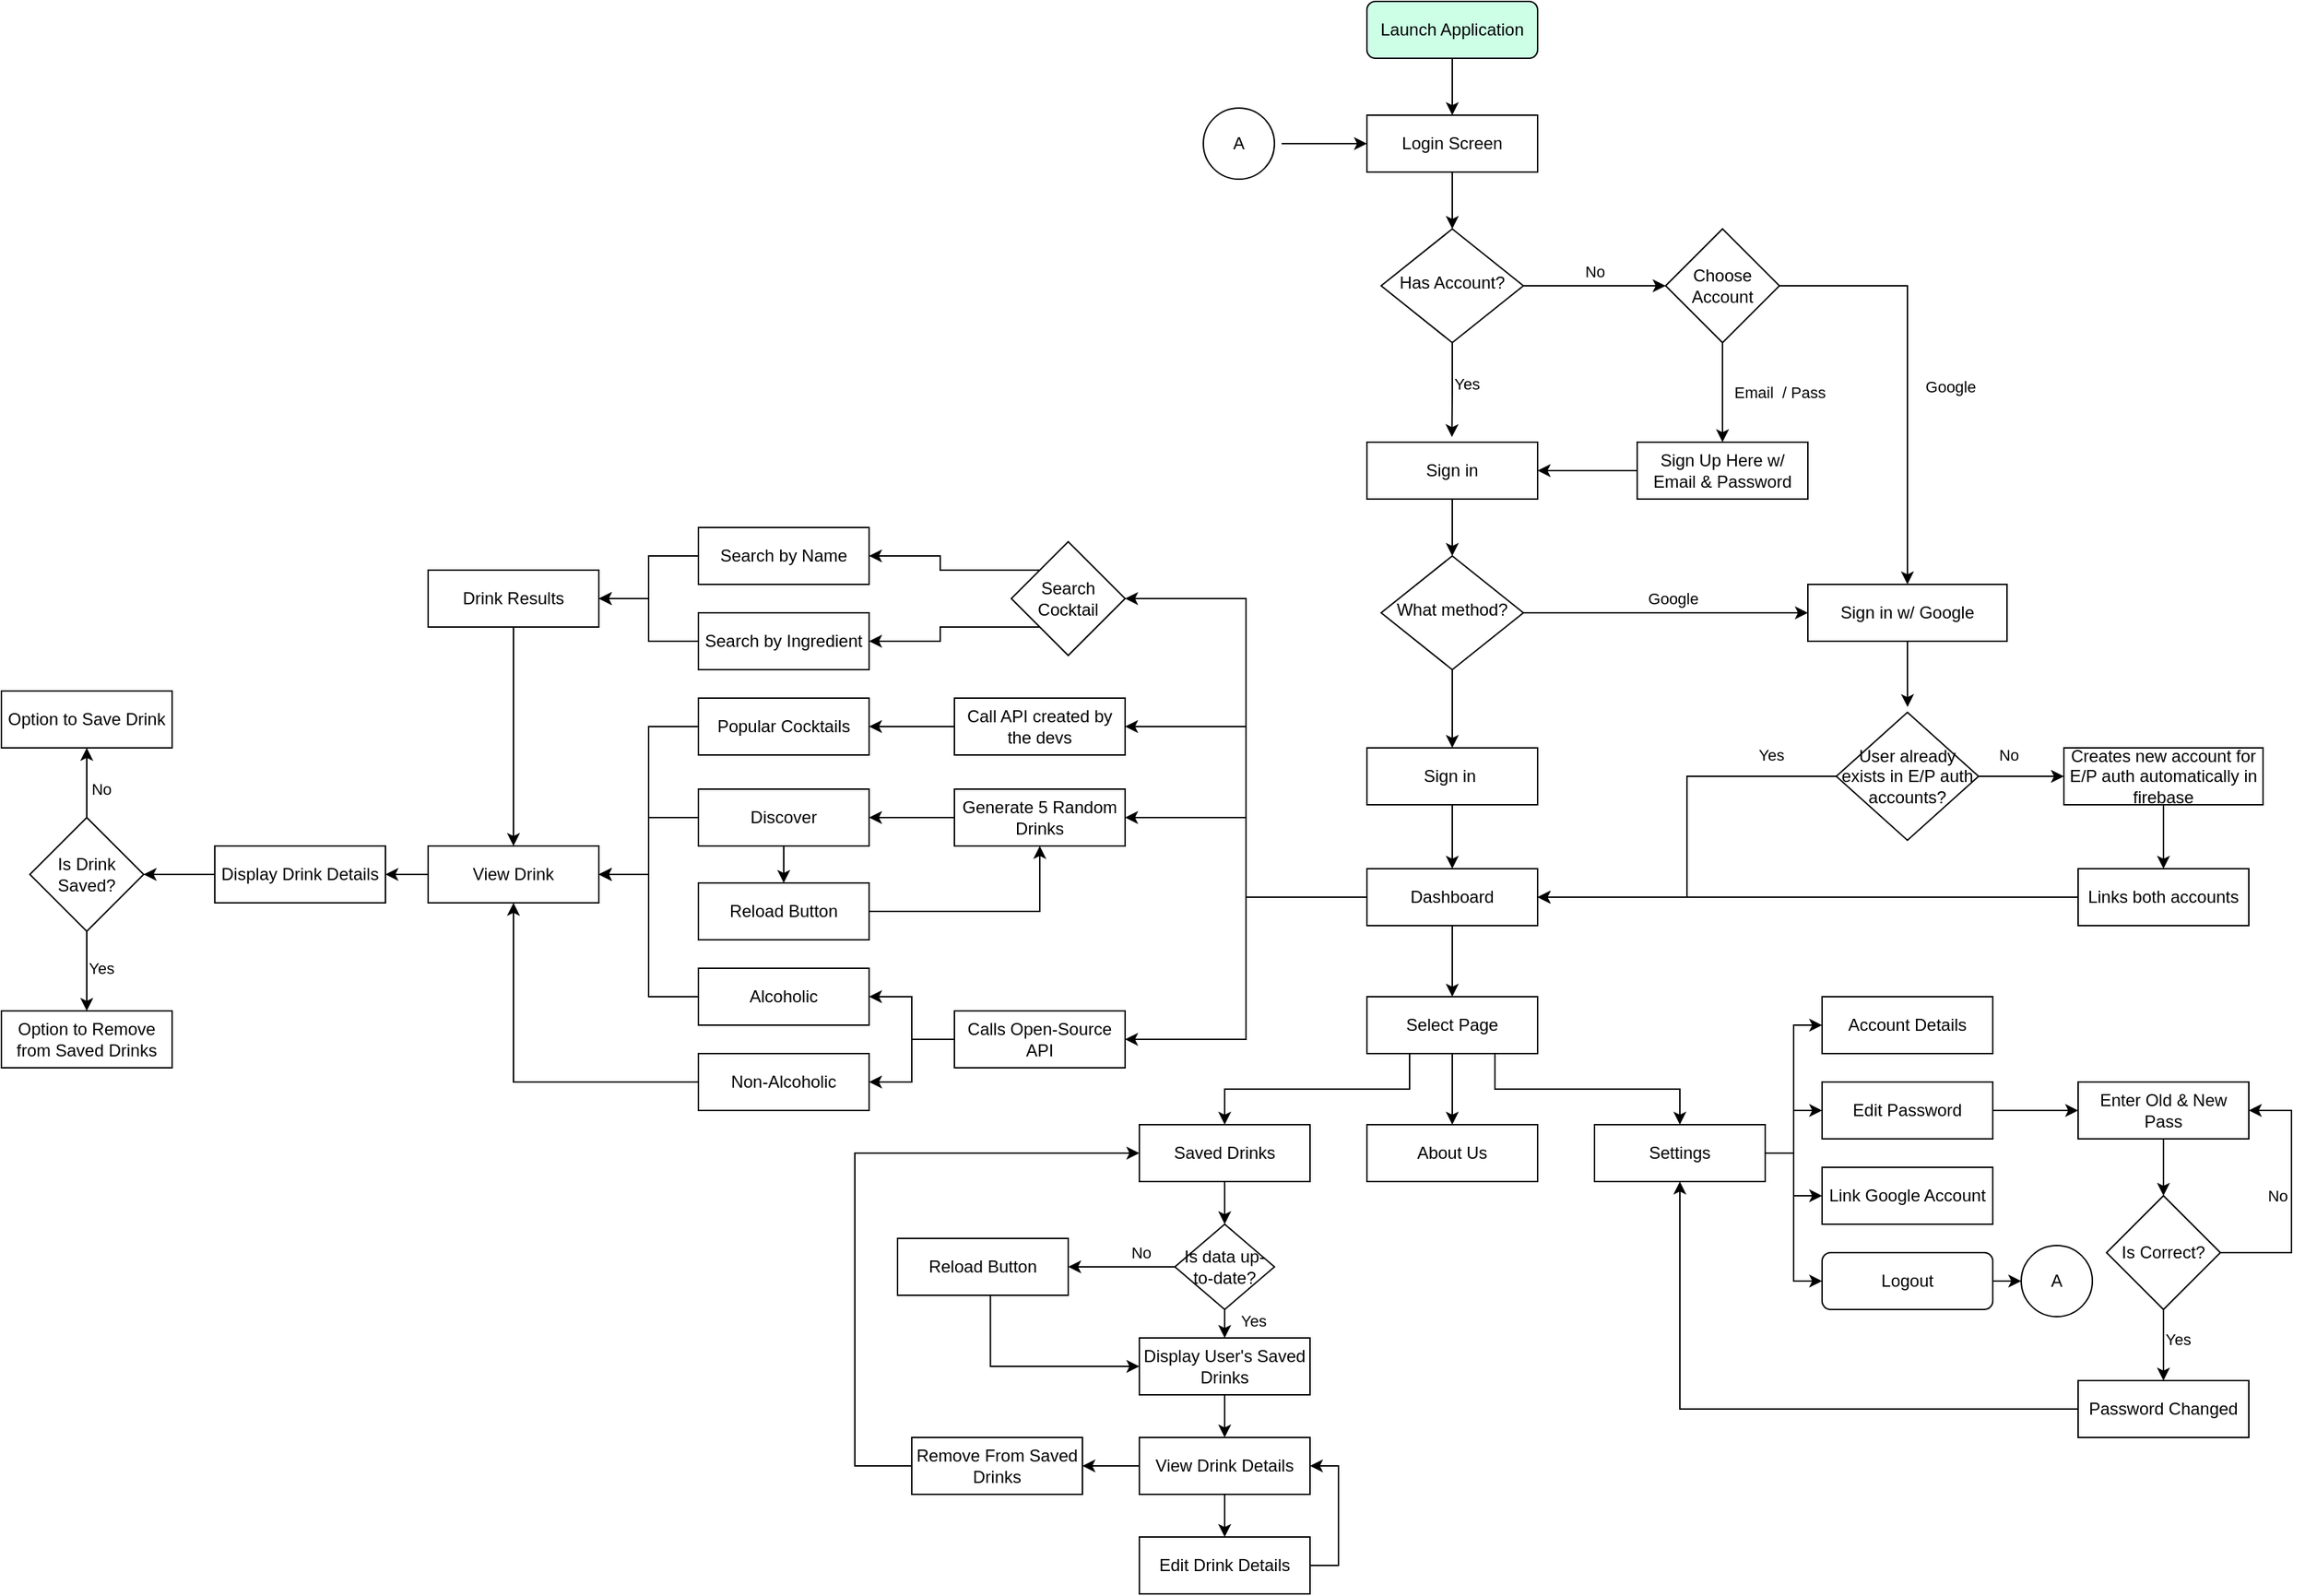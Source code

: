 <mxfile version="22.1.18" type="github">
  <diagram id="C5RBs43oDa-KdzZeNtuy" name="Page-1">
    <mxGraphModel dx="2927" dy="1082" grid="1" gridSize="10" guides="1" tooltips="1" connect="1" arrows="1" fold="1" page="1" pageScale="1" pageWidth="827" pageHeight="1169" math="0" shadow="0">
      <root>
        <mxCell id="WIyWlLk6GJQsqaUBKTNV-0" />
        <mxCell id="WIyWlLk6GJQsqaUBKTNV-1" parent="WIyWlLk6GJQsqaUBKTNV-0" />
        <mxCell id="TQhRW5g1vFuZufK2VAa3-180" style="edgeStyle=orthogonalEdgeStyle;rounded=0;orthogonalLoop=1;jettySize=auto;html=1;entryX=0.5;entryY=0;entryDx=0;entryDy=0;" parent="WIyWlLk6GJQsqaUBKTNV-1" source="WIyWlLk6GJQsqaUBKTNV-3" target="TQhRW5g1vFuZufK2VAa3-169" edge="1">
          <mxGeometry relative="1" as="geometry" />
        </mxCell>
        <mxCell id="WIyWlLk6GJQsqaUBKTNV-3" value="Launch Application" style="rounded=1;whiteSpace=wrap;html=1;fontSize=12;glass=0;strokeWidth=1;shadow=0;fillColor=#CCFFE6;" parent="WIyWlLk6GJQsqaUBKTNV-1" vertex="1">
          <mxGeometry x="160" y="10" width="120" height="40" as="geometry" />
        </mxCell>
        <mxCell id="TQhRW5g1vFuZufK2VAa3-177" style="edgeStyle=orthogonalEdgeStyle;rounded=0;orthogonalLoop=1;jettySize=auto;html=1;entryX=0;entryY=0.5;entryDx=0;entryDy=0;" parent="WIyWlLk6GJQsqaUBKTNV-1" source="WIyWlLk6GJQsqaUBKTNV-6" target="TQhRW5g1vFuZufK2VAa3-5" edge="1">
          <mxGeometry relative="1" as="geometry" />
        </mxCell>
        <mxCell id="TQhRW5g1vFuZufK2VAa3-179" value="No" style="edgeLabel;html=1;align=center;verticalAlign=middle;resizable=0;points=[];" parent="TQhRW5g1vFuZufK2VAa3-177" vertex="1" connectable="0">
          <mxGeometry x="0.003" relative="1" as="geometry">
            <mxPoint y="-10" as="offset" />
          </mxGeometry>
        </mxCell>
        <mxCell id="WIyWlLk6GJQsqaUBKTNV-6" value="Has Account?" style="rhombus;whiteSpace=wrap;html=1;shadow=0;fontFamily=Helvetica;fontSize=12;align=center;strokeWidth=1;spacing=6;spacingTop=-4;" parent="WIyWlLk6GJQsqaUBKTNV-1" vertex="1">
          <mxGeometry x="170" y="170" width="100" height="80" as="geometry" />
        </mxCell>
        <mxCell id="TQhRW5g1vFuZufK2VAa3-15" style="edgeStyle=orthogonalEdgeStyle;rounded=0;orthogonalLoop=1;jettySize=auto;html=1;exitX=0.5;exitY=1;exitDx=0;exitDy=0;entryX=0.5;entryY=0;entryDx=0;entryDy=0;" parent="WIyWlLk6GJQsqaUBKTNV-1" source="TQhRW5g1vFuZufK2VAa3-40" target="TQhRW5g1vFuZufK2VAa3-41" edge="1">
          <mxGeometry relative="1" as="geometry" />
        </mxCell>
        <mxCell id="TQhRW5g1vFuZufK2VAa3-3" style="edgeStyle=orthogonalEdgeStyle;rounded=0;orthogonalLoop=1;jettySize=auto;html=1;entryX=0;entryY=0.5;entryDx=0;entryDy=0;" parent="WIyWlLk6GJQsqaUBKTNV-1" source="TQhRW5g1vFuZufK2VAa3-1" target="TQhRW5g1vFuZufK2VAa3-33" edge="1">
          <mxGeometry relative="1" as="geometry">
            <mxPoint x="480" y="440" as="targetPoint" />
          </mxGeometry>
        </mxCell>
        <mxCell id="TQhRW5g1vFuZufK2VAa3-4" value="Google" style="edgeLabel;html=1;align=center;verticalAlign=middle;resizable=0;points=[];" parent="TQhRW5g1vFuZufK2VAa3-3" vertex="1" connectable="0">
          <mxGeometry x="0.215" relative="1" as="geometry">
            <mxPoint x="-17" y="-10" as="offset" />
          </mxGeometry>
        </mxCell>
        <mxCell id="TQhRW5g1vFuZufK2VAa3-172" style="edgeStyle=orthogonalEdgeStyle;rounded=0;orthogonalLoop=1;jettySize=auto;html=1;entryX=0.5;entryY=0;entryDx=0;entryDy=0;" parent="WIyWlLk6GJQsqaUBKTNV-1" source="TQhRW5g1vFuZufK2VAa3-1" target="TQhRW5g1vFuZufK2VAa3-40" edge="1">
          <mxGeometry relative="1" as="geometry" />
        </mxCell>
        <mxCell id="TQhRW5g1vFuZufK2VAa3-1" value="What method?" style="rhombus;whiteSpace=wrap;html=1;shadow=0;fontFamily=Helvetica;fontSize=12;align=center;strokeWidth=1;spacing=6;spacingTop=-4;" parent="WIyWlLk6GJQsqaUBKTNV-1" vertex="1">
          <mxGeometry x="170" y="400" width="100" height="80" as="geometry" />
        </mxCell>
        <mxCell id="TQhRW5g1vFuZufK2VAa3-6" style="edgeStyle=orthogonalEdgeStyle;rounded=0;orthogonalLoop=1;jettySize=auto;html=1;exitX=1;exitY=0.5;exitDx=0;exitDy=0;entryX=0.5;entryY=0;entryDx=0;entryDy=0;" parent="WIyWlLk6GJQsqaUBKTNV-1" source="TQhRW5g1vFuZufK2VAa3-5" target="TQhRW5g1vFuZufK2VAa3-33" edge="1">
          <mxGeometry relative="1" as="geometry">
            <mxPoint x="540" y="420" as="targetPoint" />
          </mxGeometry>
        </mxCell>
        <mxCell id="TQhRW5g1vFuZufK2VAa3-7" value="Google" style="edgeLabel;html=1;align=center;verticalAlign=middle;resizable=0;points=[];" parent="TQhRW5g1vFuZufK2VAa3-6" vertex="1" connectable="0">
          <mxGeometry x="0.01" y="1" relative="1" as="geometry">
            <mxPoint x="29" y="9" as="offset" />
          </mxGeometry>
        </mxCell>
        <mxCell id="TQhRW5g1vFuZufK2VAa3-10" style="edgeStyle=orthogonalEdgeStyle;rounded=0;orthogonalLoop=1;jettySize=auto;html=1;entryX=0.5;entryY=0;entryDx=0;entryDy=0;" parent="WIyWlLk6GJQsqaUBKTNV-1" source="TQhRW5g1vFuZufK2VAa3-5" target="TQhRW5g1vFuZufK2VAa3-38" edge="1">
          <mxGeometry relative="1" as="geometry" />
        </mxCell>
        <mxCell id="TQhRW5g1vFuZufK2VAa3-11" value="Email&amp;nbsp; / Pass" style="edgeLabel;html=1;align=center;verticalAlign=middle;resizable=0;points=[];" parent="TQhRW5g1vFuZufK2VAa3-10" vertex="1" connectable="0">
          <mxGeometry x="-0.014" y="-2" relative="1" as="geometry">
            <mxPoint x="42" as="offset" />
          </mxGeometry>
        </mxCell>
        <mxCell id="TQhRW5g1vFuZufK2VAa3-5" value="Choose Account" style="rhombus;whiteSpace=wrap;html=1;" parent="WIyWlLk6GJQsqaUBKTNV-1" vertex="1">
          <mxGeometry x="370" y="170" width="80" height="80" as="geometry" />
        </mxCell>
        <mxCell id="TQhRW5g1vFuZufK2VAa3-9" style="edgeStyle=orthogonalEdgeStyle;rounded=0;orthogonalLoop=1;jettySize=auto;html=1;entryX=1;entryY=0.5;entryDx=0;entryDy=0;exitX=0;exitY=0.5;exitDx=0;exitDy=0;" parent="WIyWlLk6GJQsqaUBKTNV-1" source="TQhRW5g1vFuZufK2VAa3-38" target="TQhRW5g1vFuZufK2VAa3-37" edge="1">
          <mxGeometry relative="1" as="geometry">
            <mxPoint x="280" y="340" as="targetPoint" />
          </mxGeometry>
        </mxCell>
        <mxCell id="TQhRW5g1vFuZufK2VAa3-16" style="edgeStyle=orthogonalEdgeStyle;rounded=0;orthogonalLoop=1;jettySize=auto;html=1;entryX=1;entryY=0.5;entryDx=0;entryDy=0;" parent="WIyWlLk6GJQsqaUBKTNV-1" source="TQhRW5g1vFuZufK2VAa3-12" target="TQhRW5g1vFuZufK2VAa3-41" edge="1">
          <mxGeometry relative="1" as="geometry" />
        </mxCell>
        <mxCell id="TQhRW5g1vFuZufK2VAa3-17" value="Yes" style="edgeLabel;html=1;align=center;verticalAlign=middle;resizable=0;points=[];" parent="TQhRW5g1vFuZufK2VAa3-16" vertex="1" connectable="0">
          <mxGeometry x="-0.687" y="-1" relative="1" as="geometry">
            <mxPoint y="-14" as="offset" />
          </mxGeometry>
        </mxCell>
        <mxCell id="TQhRW5g1vFuZufK2VAa3-19" style="edgeStyle=orthogonalEdgeStyle;rounded=0;orthogonalLoop=1;jettySize=auto;html=1;exitX=1;exitY=0.5;exitDx=0;exitDy=0;entryX=0;entryY=0.5;entryDx=0;entryDy=0;" parent="WIyWlLk6GJQsqaUBKTNV-1" source="TQhRW5g1vFuZufK2VAa3-12" target="TQhRW5g1vFuZufK2VAa3-30" edge="1">
          <mxGeometry relative="1" as="geometry" />
        </mxCell>
        <mxCell id="TQhRW5g1vFuZufK2VAa3-20" value="No" style="edgeLabel;html=1;align=center;verticalAlign=middle;resizable=0;points=[];" parent="TQhRW5g1vFuZufK2VAa3-19" vertex="1" connectable="0">
          <mxGeometry x="-0.411" y="1" relative="1" as="geometry">
            <mxPoint x="3" y="-14" as="offset" />
          </mxGeometry>
        </mxCell>
        <mxCell id="TQhRW5g1vFuZufK2VAa3-12" value="&lt;font style=&quot;font-size: 12px;&quot;&gt;User already exists in E/P auth accounts?&lt;/font&gt;" style="rhombus;whiteSpace=wrap;html=1;" parent="WIyWlLk6GJQsqaUBKTNV-1" vertex="1">
          <mxGeometry x="490" y="510" width="100" height="90" as="geometry" />
        </mxCell>
        <mxCell id="TQhRW5g1vFuZufK2VAa3-29" style="edgeStyle=orthogonalEdgeStyle;rounded=0;orthogonalLoop=1;jettySize=auto;html=1;entryX=1;entryY=0.5;entryDx=0;entryDy=0;" parent="WIyWlLk6GJQsqaUBKTNV-1" source="TQhRW5g1vFuZufK2VAa3-28" target="TQhRW5g1vFuZufK2VAa3-41" edge="1">
          <mxGeometry relative="1" as="geometry" />
        </mxCell>
        <mxCell id="TQhRW5g1vFuZufK2VAa3-28" value="Links both accounts" style="rounded=0;whiteSpace=wrap;html=1;" parent="WIyWlLk6GJQsqaUBKTNV-1" vertex="1">
          <mxGeometry x="660" y="620" width="120" height="40" as="geometry" />
        </mxCell>
        <mxCell id="TQhRW5g1vFuZufK2VAa3-32" style="edgeStyle=orthogonalEdgeStyle;rounded=0;orthogonalLoop=1;jettySize=auto;html=1;exitX=0.5;exitY=1;exitDx=0;exitDy=0;entryX=0.5;entryY=0;entryDx=0;entryDy=0;" parent="WIyWlLk6GJQsqaUBKTNV-1" source="TQhRW5g1vFuZufK2VAa3-30" target="TQhRW5g1vFuZufK2VAa3-28" edge="1">
          <mxGeometry relative="1" as="geometry" />
        </mxCell>
        <mxCell id="TQhRW5g1vFuZufK2VAa3-30" value="Creates new account for E/P auth automatically in firebase" style="rounded=0;whiteSpace=wrap;html=1;" parent="WIyWlLk6GJQsqaUBKTNV-1" vertex="1">
          <mxGeometry x="650" y="535" width="140" height="40" as="geometry" />
        </mxCell>
        <mxCell id="TQhRW5g1vFuZufK2VAa3-33" value="Sign in w/ Google" style="rounded=0;whiteSpace=wrap;html=1;" parent="WIyWlLk6GJQsqaUBKTNV-1" vertex="1">
          <mxGeometry x="470" y="420" width="140" height="40" as="geometry" />
        </mxCell>
        <mxCell id="TQhRW5g1vFuZufK2VAa3-34" style="edgeStyle=orthogonalEdgeStyle;rounded=0;orthogonalLoop=1;jettySize=auto;html=1;entryX=0.501;entryY=-0.041;entryDx=0;entryDy=0;entryPerimeter=0;" parent="WIyWlLk6GJQsqaUBKTNV-1" source="TQhRW5g1vFuZufK2VAa3-33" target="TQhRW5g1vFuZufK2VAa3-12" edge="1">
          <mxGeometry relative="1" as="geometry" />
        </mxCell>
        <mxCell id="TQhRW5g1vFuZufK2VAa3-174" style="edgeStyle=orthogonalEdgeStyle;rounded=0;orthogonalLoop=1;jettySize=auto;html=1;entryX=0.5;entryY=0;entryDx=0;entryDy=0;" parent="WIyWlLk6GJQsqaUBKTNV-1" source="TQhRW5g1vFuZufK2VAa3-37" target="TQhRW5g1vFuZufK2VAa3-1" edge="1">
          <mxGeometry relative="1" as="geometry" />
        </mxCell>
        <mxCell id="TQhRW5g1vFuZufK2VAa3-37" value="Sign in" style="rounded=0;whiteSpace=wrap;html=1;" parent="WIyWlLk6GJQsqaUBKTNV-1" vertex="1">
          <mxGeometry x="160" y="320" width="120" height="40" as="geometry" />
        </mxCell>
        <mxCell id="TQhRW5g1vFuZufK2VAa3-38" value="Sign Up Here w/ Email &amp;amp; Password" style="rounded=0;whiteSpace=wrap;html=1;" parent="WIyWlLk6GJQsqaUBKTNV-1" vertex="1">
          <mxGeometry x="350" y="320" width="120" height="40" as="geometry" />
        </mxCell>
        <mxCell id="TQhRW5g1vFuZufK2VAa3-40" value="Sign in&amp;nbsp;" style="rounded=0;whiteSpace=wrap;html=1;" parent="WIyWlLk6GJQsqaUBKTNV-1" vertex="1">
          <mxGeometry x="160" y="535" width="120" height="40" as="geometry" />
        </mxCell>
        <mxCell id="TQhRW5g1vFuZufK2VAa3-43" style="edgeStyle=orthogonalEdgeStyle;rounded=0;orthogonalLoop=1;jettySize=auto;html=1;entryX=0.5;entryY=0;entryDx=0;entryDy=0;" parent="WIyWlLk6GJQsqaUBKTNV-1" source="TQhRW5g1vFuZufK2VAa3-41" target="TQhRW5g1vFuZufK2VAa3-42" edge="1">
          <mxGeometry relative="1" as="geometry" />
        </mxCell>
        <mxCell id="TQhRW5g1vFuZufK2VAa3-59" style="edgeStyle=orthogonalEdgeStyle;rounded=0;orthogonalLoop=1;jettySize=auto;html=1;entryX=1;entryY=0.5;entryDx=0;entryDy=0;" parent="WIyWlLk6GJQsqaUBKTNV-1" source="TQhRW5g1vFuZufK2VAa3-41" target="TQhRW5g1vFuZufK2VAa3-73" edge="1">
          <mxGeometry relative="1" as="geometry" />
        </mxCell>
        <mxCell id="TQhRW5g1vFuZufK2VAa3-60" style="edgeStyle=orthogonalEdgeStyle;rounded=0;orthogonalLoop=1;jettySize=auto;html=1;exitX=0;exitY=0.5;exitDx=0;exitDy=0;entryX=1;entryY=0.5;entryDx=0;entryDy=0;" parent="WIyWlLk6GJQsqaUBKTNV-1" source="TQhRW5g1vFuZufK2VAa3-41" target="TQhRW5g1vFuZufK2VAa3-53" edge="1">
          <mxGeometry relative="1" as="geometry" />
        </mxCell>
        <mxCell id="TQhRW5g1vFuZufK2VAa3-61" style="edgeStyle=orthogonalEdgeStyle;rounded=0;orthogonalLoop=1;jettySize=auto;html=1;entryX=1;entryY=0.5;entryDx=0;entryDy=0;" parent="WIyWlLk6GJQsqaUBKTNV-1" source="TQhRW5g1vFuZufK2VAa3-41" target="TQhRW5g1vFuZufK2VAa3-57" edge="1">
          <mxGeometry relative="1" as="geometry" />
        </mxCell>
        <mxCell id="TQhRW5g1vFuZufK2VAa3-64" style="edgeStyle=orthogonalEdgeStyle;rounded=0;orthogonalLoop=1;jettySize=auto;html=1;entryX=1;entryY=0.5;entryDx=0;entryDy=0;" parent="WIyWlLk6GJQsqaUBKTNV-1" source="TQhRW5g1vFuZufK2VAa3-41" target="TQhRW5g1vFuZufK2VAa3-63" edge="1">
          <mxGeometry relative="1" as="geometry" />
        </mxCell>
        <mxCell id="TQhRW5g1vFuZufK2VAa3-41" value="Dashboard" style="rounded=0;whiteSpace=wrap;html=1;" parent="WIyWlLk6GJQsqaUBKTNV-1" vertex="1">
          <mxGeometry x="160" y="620" width="120" height="40" as="geometry" />
        </mxCell>
        <mxCell id="TQhRW5g1vFuZufK2VAa3-47" style="edgeStyle=orthogonalEdgeStyle;rounded=0;orthogonalLoop=1;jettySize=auto;html=1;entryX=0.5;entryY=0;entryDx=0;entryDy=0;" parent="WIyWlLk6GJQsqaUBKTNV-1" source="TQhRW5g1vFuZufK2VAa3-42" target="TQhRW5g1vFuZufK2VAa3-44" edge="1">
          <mxGeometry relative="1" as="geometry" />
        </mxCell>
        <mxCell id="TQhRW5g1vFuZufK2VAa3-48" style="edgeStyle=orthogonalEdgeStyle;rounded=0;orthogonalLoop=1;jettySize=auto;html=1;exitX=0.75;exitY=1;exitDx=0;exitDy=0;" parent="WIyWlLk6GJQsqaUBKTNV-1" source="TQhRW5g1vFuZufK2VAa3-42" target="TQhRW5g1vFuZufK2VAa3-46" edge="1">
          <mxGeometry relative="1" as="geometry" />
        </mxCell>
        <mxCell id="TQhRW5g1vFuZufK2VAa3-49" style="edgeStyle=orthogonalEdgeStyle;rounded=0;orthogonalLoop=1;jettySize=auto;html=1;exitX=0.25;exitY=1;exitDx=0;exitDy=0;" parent="WIyWlLk6GJQsqaUBKTNV-1" source="TQhRW5g1vFuZufK2VAa3-42" target="TQhRW5g1vFuZufK2VAa3-45" edge="1">
          <mxGeometry relative="1" as="geometry" />
        </mxCell>
        <mxCell id="TQhRW5g1vFuZufK2VAa3-42" value="Select Page" style="rounded=0;whiteSpace=wrap;html=1;" parent="WIyWlLk6GJQsqaUBKTNV-1" vertex="1">
          <mxGeometry x="160" y="710" width="120" height="40" as="geometry" />
        </mxCell>
        <mxCell id="TQhRW5g1vFuZufK2VAa3-44" value="About Us" style="rounded=0;whiteSpace=wrap;html=1;" parent="WIyWlLk6GJQsqaUBKTNV-1" vertex="1">
          <mxGeometry x="160" y="800" width="120" height="40" as="geometry" />
        </mxCell>
        <mxCell id="TQhRW5g1vFuZufK2VAa3-128" style="edgeStyle=orthogonalEdgeStyle;rounded=0;orthogonalLoop=1;jettySize=auto;html=1;entryX=0.5;entryY=0;entryDx=0;entryDy=0;" parent="WIyWlLk6GJQsqaUBKTNV-1" source="TQhRW5g1vFuZufK2VAa3-45" target="TQhRW5g1vFuZufK2VAa3-145" edge="1">
          <mxGeometry relative="1" as="geometry" />
        </mxCell>
        <mxCell id="TQhRW5g1vFuZufK2VAa3-45" value="Saved Drinks" style="rounded=0;whiteSpace=wrap;html=1;" parent="WIyWlLk6GJQsqaUBKTNV-1" vertex="1">
          <mxGeometry y="800" width="120" height="40" as="geometry" />
        </mxCell>
        <mxCell id="TQhRW5g1vFuZufK2VAa3-106" style="edgeStyle=orthogonalEdgeStyle;rounded=0;orthogonalLoop=1;jettySize=auto;html=1;entryX=0;entryY=0.5;entryDx=0;entryDy=0;" parent="WIyWlLk6GJQsqaUBKTNV-1" source="TQhRW5g1vFuZufK2VAa3-46" target="TQhRW5g1vFuZufK2VAa3-100" edge="1">
          <mxGeometry relative="1" as="geometry" />
        </mxCell>
        <mxCell id="TQhRW5g1vFuZufK2VAa3-119" style="edgeStyle=orthogonalEdgeStyle;rounded=0;orthogonalLoop=1;jettySize=auto;html=1;entryX=0;entryY=0.5;entryDx=0;entryDy=0;" parent="WIyWlLk6GJQsqaUBKTNV-1" source="TQhRW5g1vFuZufK2VAa3-46" target="TQhRW5g1vFuZufK2VAa3-103" edge="1">
          <mxGeometry relative="1" as="geometry" />
        </mxCell>
        <mxCell id="TQhRW5g1vFuZufK2VAa3-120" style="edgeStyle=orthogonalEdgeStyle;rounded=0;orthogonalLoop=1;jettySize=auto;html=1;entryX=0;entryY=0.5;entryDx=0;entryDy=0;" parent="WIyWlLk6GJQsqaUBKTNV-1" source="TQhRW5g1vFuZufK2VAa3-46" target="TQhRW5g1vFuZufK2VAa3-99" edge="1">
          <mxGeometry relative="1" as="geometry" />
        </mxCell>
        <mxCell id="TQhRW5g1vFuZufK2VAa3-122" style="edgeStyle=orthogonalEdgeStyle;rounded=0;orthogonalLoop=1;jettySize=auto;html=1;entryX=0;entryY=0.5;entryDx=0;entryDy=0;" parent="WIyWlLk6GJQsqaUBKTNV-1" source="TQhRW5g1vFuZufK2VAa3-46" target="TQhRW5g1vFuZufK2VAa3-102" edge="1">
          <mxGeometry relative="1" as="geometry" />
        </mxCell>
        <mxCell id="TQhRW5g1vFuZufK2VAa3-46" value="Settings" style="rounded=0;whiteSpace=wrap;html=1;" parent="WIyWlLk6GJQsqaUBKTNV-1" vertex="1">
          <mxGeometry x="320" y="800" width="120" height="40" as="geometry" />
        </mxCell>
        <mxCell id="TQhRW5g1vFuZufK2VAa3-78" style="edgeStyle=orthogonalEdgeStyle;rounded=0;orthogonalLoop=1;jettySize=auto;html=1;exitX=0;exitY=0.5;exitDx=0;exitDy=0;entryX=1;entryY=0.5;entryDx=0;entryDy=0;" parent="WIyWlLk6GJQsqaUBKTNV-1" source="TQhRW5g1vFuZufK2VAa3-52" target="TQhRW5g1vFuZufK2VAa3-77" edge="1">
          <mxGeometry relative="1" as="geometry" />
        </mxCell>
        <mxCell id="TQhRW5g1vFuZufK2VAa3-52" value="Search by Name" style="rounded=0;whiteSpace=wrap;html=1;" parent="WIyWlLk6GJQsqaUBKTNV-1" vertex="1">
          <mxGeometry x="-310" y="380" width="120" height="40" as="geometry" />
        </mxCell>
        <mxCell id="TQhRW5g1vFuZufK2VAa3-68" style="edgeStyle=orthogonalEdgeStyle;rounded=0;orthogonalLoop=1;jettySize=auto;html=1;entryX=1;entryY=0.5;entryDx=0;entryDy=0;" parent="WIyWlLk6GJQsqaUBKTNV-1" source="TQhRW5g1vFuZufK2VAa3-53" target="TQhRW5g1vFuZufK2VAa3-56" edge="1">
          <mxGeometry relative="1" as="geometry" />
        </mxCell>
        <mxCell id="TQhRW5g1vFuZufK2VAa3-53" value="Generate 5 Random Drinks" style="rounded=0;whiteSpace=wrap;html=1;" parent="WIyWlLk6GJQsqaUBKTNV-1" vertex="1">
          <mxGeometry x="-130" y="564" width="120" height="40" as="geometry" />
        </mxCell>
        <mxCell id="TQhRW5g1vFuZufK2VAa3-82" style="edgeStyle=orthogonalEdgeStyle;rounded=0;orthogonalLoop=1;jettySize=auto;html=1;entryX=1;entryY=0.5;entryDx=0;entryDy=0;" parent="WIyWlLk6GJQsqaUBKTNV-1" source="TQhRW5g1vFuZufK2VAa3-54" target="TQhRW5g1vFuZufK2VAa3-80" edge="1">
          <mxGeometry relative="1" as="geometry" />
        </mxCell>
        <mxCell id="TQhRW5g1vFuZufK2VAa3-54" value="Popular Cocktails" style="rounded=0;whiteSpace=wrap;html=1;" parent="WIyWlLk6GJQsqaUBKTNV-1" vertex="1">
          <mxGeometry x="-310" y="500" width="120" height="40" as="geometry" />
        </mxCell>
        <mxCell id="TQhRW5g1vFuZufK2VAa3-84" style="edgeStyle=orthogonalEdgeStyle;rounded=0;orthogonalLoop=1;jettySize=auto;html=1;entryX=1;entryY=0.5;entryDx=0;entryDy=0;" parent="WIyWlLk6GJQsqaUBKTNV-1" source="TQhRW5g1vFuZufK2VAa3-55" target="TQhRW5g1vFuZufK2VAa3-80" edge="1">
          <mxGeometry relative="1" as="geometry" />
        </mxCell>
        <mxCell id="TQhRW5g1vFuZufK2VAa3-55" value="Alcoholic" style="rounded=0;whiteSpace=wrap;html=1;" parent="WIyWlLk6GJQsqaUBKTNV-1" vertex="1">
          <mxGeometry x="-310" y="690" width="120" height="40" as="geometry" />
        </mxCell>
        <mxCell id="TQhRW5g1vFuZufK2VAa3-70" style="edgeStyle=orthogonalEdgeStyle;rounded=0;orthogonalLoop=1;jettySize=auto;html=1;entryX=0.5;entryY=0;entryDx=0;entryDy=0;" parent="WIyWlLk6GJQsqaUBKTNV-1" source="TQhRW5g1vFuZufK2VAa3-56" target="TQhRW5g1vFuZufK2VAa3-69" edge="1">
          <mxGeometry relative="1" as="geometry" />
        </mxCell>
        <mxCell id="TQhRW5g1vFuZufK2VAa3-83" style="edgeStyle=orthogonalEdgeStyle;rounded=0;orthogonalLoop=1;jettySize=auto;html=1;entryX=1;entryY=0.5;entryDx=0;entryDy=0;" parent="WIyWlLk6GJQsqaUBKTNV-1" source="TQhRW5g1vFuZufK2VAa3-56" target="TQhRW5g1vFuZufK2VAa3-80" edge="1">
          <mxGeometry relative="1" as="geometry" />
        </mxCell>
        <mxCell id="TQhRW5g1vFuZufK2VAa3-56" value="Discover" style="rounded=0;whiteSpace=wrap;html=1;" parent="WIyWlLk6GJQsqaUBKTNV-1" vertex="1">
          <mxGeometry x="-310" y="564" width="120" height="40" as="geometry" />
        </mxCell>
        <mxCell id="TQhRW5g1vFuZufK2VAa3-62" style="edgeStyle=orthogonalEdgeStyle;rounded=0;orthogonalLoop=1;jettySize=auto;html=1;entryX=1;entryY=0.5;entryDx=0;entryDy=0;" parent="WIyWlLk6GJQsqaUBKTNV-1" source="TQhRW5g1vFuZufK2VAa3-57" target="TQhRW5g1vFuZufK2VAa3-54" edge="1">
          <mxGeometry relative="1" as="geometry" />
        </mxCell>
        <mxCell id="TQhRW5g1vFuZufK2VAa3-57" value="Call API created by the devs" style="rounded=0;whiteSpace=wrap;html=1;" parent="WIyWlLk6GJQsqaUBKTNV-1" vertex="1">
          <mxGeometry x="-130" y="500" width="120" height="40" as="geometry" />
        </mxCell>
        <mxCell id="TQhRW5g1vFuZufK2VAa3-85" style="edgeStyle=orthogonalEdgeStyle;rounded=0;orthogonalLoop=1;jettySize=auto;html=1;entryX=0.5;entryY=1;entryDx=0;entryDy=0;" parent="WIyWlLk6GJQsqaUBKTNV-1" source="TQhRW5g1vFuZufK2VAa3-58" target="TQhRW5g1vFuZufK2VAa3-80" edge="1">
          <mxGeometry relative="1" as="geometry" />
        </mxCell>
        <mxCell id="TQhRW5g1vFuZufK2VAa3-58" value="Non-Alcoholic" style="rounded=0;whiteSpace=wrap;html=1;" parent="WIyWlLk6GJQsqaUBKTNV-1" vertex="1">
          <mxGeometry x="-310" y="750" width="120" height="40" as="geometry" />
        </mxCell>
        <mxCell id="TQhRW5g1vFuZufK2VAa3-66" style="edgeStyle=orthogonalEdgeStyle;rounded=0;orthogonalLoop=1;jettySize=auto;html=1;entryX=1;entryY=0.5;entryDx=0;entryDy=0;" parent="WIyWlLk6GJQsqaUBKTNV-1" source="TQhRW5g1vFuZufK2VAa3-63" target="TQhRW5g1vFuZufK2VAa3-55" edge="1">
          <mxGeometry relative="1" as="geometry" />
        </mxCell>
        <mxCell id="TQhRW5g1vFuZufK2VAa3-67" style="edgeStyle=orthogonalEdgeStyle;rounded=0;orthogonalLoop=1;jettySize=auto;html=1;entryX=1;entryY=0.5;entryDx=0;entryDy=0;" parent="WIyWlLk6GJQsqaUBKTNV-1" source="TQhRW5g1vFuZufK2VAa3-63" target="TQhRW5g1vFuZufK2VAa3-58" edge="1">
          <mxGeometry relative="1" as="geometry" />
        </mxCell>
        <mxCell id="TQhRW5g1vFuZufK2VAa3-63" value="Calls Open-Source API" style="rounded=0;whiteSpace=wrap;html=1;" parent="WIyWlLk6GJQsqaUBKTNV-1" vertex="1">
          <mxGeometry x="-130" y="720" width="120" height="40" as="geometry" />
        </mxCell>
        <mxCell id="TQhRW5g1vFuZufK2VAa3-71" style="edgeStyle=orthogonalEdgeStyle;rounded=0;orthogonalLoop=1;jettySize=auto;html=1;entryX=0.5;entryY=1;entryDx=0;entryDy=0;" parent="WIyWlLk6GJQsqaUBKTNV-1" source="TQhRW5g1vFuZufK2VAa3-69" target="TQhRW5g1vFuZufK2VAa3-53" edge="1">
          <mxGeometry relative="1" as="geometry" />
        </mxCell>
        <mxCell id="TQhRW5g1vFuZufK2VAa3-69" value="Reload Button" style="rounded=0;whiteSpace=wrap;html=1;" parent="WIyWlLk6GJQsqaUBKTNV-1" vertex="1">
          <mxGeometry x="-310" y="630" width="120" height="40" as="geometry" />
        </mxCell>
        <mxCell id="TQhRW5g1vFuZufK2VAa3-75" style="edgeStyle=orthogonalEdgeStyle;rounded=0;orthogonalLoop=1;jettySize=auto;html=1;exitX=0;exitY=0;exitDx=0;exitDy=0;entryX=1;entryY=0.5;entryDx=0;entryDy=0;" parent="WIyWlLk6GJQsqaUBKTNV-1" source="TQhRW5g1vFuZufK2VAa3-73" target="TQhRW5g1vFuZufK2VAa3-52" edge="1">
          <mxGeometry relative="1" as="geometry" />
        </mxCell>
        <mxCell id="TQhRW5g1vFuZufK2VAa3-76" style="edgeStyle=orthogonalEdgeStyle;rounded=0;orthogonalLoop=1;jettySize=auto;html=1;exitX=0;exitY=1;exitDx=0;exitDy=0;entryX=1;entryY=0.5;entryDx=0;entryDy=0;" parent="WIyWlLk6GJQsqaUBKTNV-1" source="TQhRW5g1vFuZufK2VAa3-73" target="TQhRW5g1vFuZufK2VAa3-74" edge="1">
          <mxGeometry relative="1" as="geometry" />
        </mxCell>
        <mxCell id="TQhRW5g1vFuZufK2VAa3-73" value="Search Cocktail" style="rhombus;whiteSpace=wrap;html=1;" parent="WIyWlLk6GJQsqaUBKTNV-1" vertex="1">
          <mxGeometry x="-90" y="390" width="80" height="80" as="geometry" />
        </mxCell>
        <mxCell id="TQhRW5g1vFuZufK2VAa3-79" style="edgeStyle=orthogonalEdgeStyle;rounded=0;orthogonalLoop=1;jettySize=auto;html=1;entryX=1;entryY=0.5;entryDx=0;entryDy=0;" parent="WIyWlLk6GJQsqaUBKTNV-1" source="TQhRW5g1vFuZufK2VAa3-74" target="TQhRW5g1vFuZufK2VAa3-77" edge="1">
          <mxGeometry relative="1" as="geometry">
            <mxPoint x="-350" y="430" as="targetPoint" />
          </mxGeometry>
        </mxCell>
        <mxCell id="TQhRW5g1vFuZufK2VAa3-74" value="Search by Ingredient" style="rounded=0;whiteSpace=wrap;html=1;" parent="WIyWlLk6GJQsqaUBKTNV-1" vertex="1">
          <mxGeometry x="-310" y="440" width="120" height="40" as="geometry" />
        </mxCell>
        <mxCell id="TQhRW5g1vFuZufK2VAa3-81" style="edgeStyle=orthogonalEdgeStyle;rounded=0;orthogonalLoop=1;jettySize=auto;html=1;" parent="WIyWlLk6GJQsqaUBKTNV-1" source="TQhRW5g1vFuZufK2VAa3-77" target="TQhRW5g1vFuZufK2VAa3-80" edge="1">
          <mxGeometry relative="1" as="geometry" />
        </mxCell>
        <mxCell id="TQhRW5g1vFuZufK2VAa3-77" value="Drink Results" style="rounded=0;whiteSpace=wrap;html=1;" parent="WIyWlLk6GJQsqaUBKTNV-1" vertex="1">
          <mxGeometry x="-500" y="410" width="120" height="40" as="geometry" />
        </mxCell>
        <mxCell id="TQhRW5g1vFuZufK2VAa3-87" style="edgeStyle=orthogonalEdgeStyle;rounded=0;orthogonalLoop=1;jettySize=auto;html=1;entryX=1;entryY=0.5;entryDx=0;entryDy=0;" parent="WIyWlLk6GJQsqaUBKTNV-1" source="TQhRW5g1vFuZufK2VAa3-80" target="TQhRW5g1vFuZufK2VAa3-86" edge="1">
          <mxGeometry relative="1" as="geometry" />
        </mxCell>
        <mxCell id="TQhRW5g1vFuZufK2VAa3-80" value="View Drink" style="rounded=0;whiteSpace=wrap;html=1;" parent="WIyWlLk6GJQsqaUBKTNV-1" vertex="1">
          <mxGeometry x="-500" y="604" width="120" height="40" as="geometry" />
        </mxCell>
        <mxCell id="TQhRW5g1vFuZufK2VAa3-89" style="edgeStyle=orthogonalEdgeStyle;rounded=0;orthogonalLoop=1;jettySize=auto;html=1;entryX=1;entryY=0.5;entryDx=0;entryDy=0;" parent="WIyWlLk6GJQsqaUBKTNV-1" source="TQhRW5g1vFuZufK2VAa3-86" target="TQhRW5g1vFuZufK2VAa3-88" edge="1">
          <mxGeometry relative="1" as="geometry" />
        </mxCell>
        <mxCell id="TQhRW5g1vFuZufK2VAa3-86" value="Display Drink Details" style="rounded=0;whiteSpace=wrap;html=1;" parent="WIyWlLk6GJQsqaUBKTNV-1" vertex="1">
          <mxGeometry x="-650" y="604" width="120" height="40" as="geometry" />
        </mxCell>
        <mxCell id="TQhRW5g1vFuZufK2VAa3-91" style="edgeStyle=orthogonalEdgeStyle;rounded=0;orthogonalLoop=1;jettySize=auto;html=1;entryX=0.5;entryY=1;entryDx=0;entryDy=0;" parent="WIyWlLk6GJQsqaUBKTNV-1" source="TQhRW5g1vFuZufK2VAa3-88" target="TQhRW5g1vFuZufK2VAa3-90" edge="1">
          <mxGeometry relative="1" as="geometry" />
        </mxCell>
        <mxCell id="TQhRW5g1vFuZufK2VAa3-96" value="No" style="edgeLabel;html=1;align=center;verticalAlign=middle;resizable=0;points=[];" parent="TQhRW5g1vFuZufK2VAa3-91" vertex="1" connectable="0">
          <mxGeometry x="0.118" relative="1" as="geometry">
            <mxPoint x="10" y="7" as="offset" />
          </mxGeometry>
        </mxCell>
        <mxCell id="TQhRW5g1vFuZufK2VAa3-93" style="edgeStyle=orthogonalEdgeStyle;rounded=0;orthogonalLoop=1;jettySize=auto;html=1;entryX=0.5;entryY=0;entryDx=0;entryDy=0;" parent="WIyWlLk6GJQsqaUBKTNV-1" source="TQhRW5g1vFuZufK2VAa3-88" target="TQhRW5g1vFuZufK2VAa3-92" edge="1">
          <mxGeometry relative="1" as="geometry" />
        </mxCell>
        <mxCell id="TQhRW5g1vFuZufK2VAa3-94" value="Yes" style="edgeLabel;html=1;align=center;verticalAlign=middle;resizable=0;points=[];" parent="TQhRW5g1vFuZufK2VAa3-93" vertex="1" connectable="0">
          <mxGeometry x="-0.558" y="-2" relative="1" as="geometry">
            <mxPoint x="12" y="13" as="offset" />
          </mxGeometry>
        </mxCell>
        <mxCell id="TQhRW5g1vFuZufK2VAa3-88" value="Is Drink Saved?" style="rhombus;whiteSpace=wrap;html=1;" parent="WIyWlLk6GJQsqaUBKTNV-1" vertex="1">
          <mxGeometry x="-780" y="584" width="80" height="80" as="geometry" />
        </mxCell>
        <mxCell id="TQhRW5g1vFuZufK2VAa3-90" value="Option to Save Drink" style="rounded=0;whiteSpace=wrap;html=1;" parent="WIyWlLk6GJQsqaUBKTNV-1" vertex="1">
          <mxGeometry x="-800" y="495" width="120" height="40" as="geometry" />
        </mxCell>
        <mxCell id="TQhRW5g1vFuZufK2VAa3-92" value="Option to Remove from Saved Drinks" style="rounded=0;whiteSpace=wrap;html=1;" parent="WIyWlLk6GJQsqaUBKTNV-1" vertex="1">
          <mxGeometry x="-800" y="720" width="120" height="40" as="geometry" />
        </mxCell>
        <mxCell id="TQhRW5g1vFuZufK2VAa3-99" value="Account Details" style="rounded=0;whiteSpace=wrap;html=1;" parent="WIyWlLk6GJQsqaUBKTNV-1" vertex="1">
          <mxGeometry x="480" y="710" width="120" height="40" as="geometry" />
        </mxCell>
        <mxCell id="TQhRW5g1vFuZufK2VAa3-107" style="edgeStyle=orthogonalEdgeStyle;rounded=0;orthogonalLoop=1;jettySize=auto;html=1;entryX=0;entryY=0.5;entryDx=0;entryDy=0;" parent="WIyWlLk6GJQsqaUBKTNV-1" source="TQhRW5g1vFuZufK2VAa3-100" target="TQhRW5g1vFuZufK2VAa3-104" edge="1">
          <mxGeometry relative="1" as="geometry" />
        </mxCell>
        <mxCell id="TQhRW5g1vFuZufK2VAa3-100" value="Edit Password" style="rounded=0;whiteSpace=wrap;html=1;" parent="WIyWlLk6GJQsqaUBKTNV-1" vertex="1">
          <mxGeometry x="480" y="770" width="120" height="40" as="geometry" />
        </mxCell>
        <mxCell id="TQhRW5g1vFuZufK2VAa3-102" value="Logout" style="rounded=1;whiteSpace=wrap;html=1;" parent="WIyWlLk6GJQsqaUBKTNV-1" vertex="1">
          <mxGeometry x="480" y="890" width="120" height="40" as="geometry" />
        </mxCell>
        <mxCell id="TQhRW5g1vFuZufK2VAa3-103" value="Link Google Account" style="rounded=0;whiteSpace=wrap;html=1;" parent="WIyWlLk6GJQsqaUBKTNV-1" vertex="1">
          <mxGeometry x="480" y="830" width="120" height="40" as="geometry" />
        </mxCell>
        <mxCell id="TQhRW5g1vFuZufK2VAa3-113" style="edgeStyle=orthogonalEdgeStyle;rounded=0;orthogonalLoop=1;jettySize=auto;html=1;entryX=0.5;entryY=0;entryDx=0;entryDy=0;" parent="WIyWlLk6GJQsqaUBKTNV-1" source="TQhRW5g1vFuZufK2VAa3-104" target="TQhRW5g1vFuZufK2VAa3-105" edge="1">
          <mxGeometry relative="1" as="geometry" />
        </mxCell>
        <mxCell id="TQhRW5g1vFuZufK2VAa3-104" value="Enter Old &amp;amp; New Pass" style="rounded=0;whiteSpace=wrap;html=1;" parent="WIyWlLk6GJQsqaUBKTNV-1" vertex="1">
          <mxGeometry x="660" y="770" width="120" height="40" as="geometry" />
        </mxCell>
        <mxCell id="TQhRW5g1vFuZufK2VAa3-112" style="edgeStyle=orthogonalEdgeStyle;rounded=0;orthogonalLoop=1;jettySize=auto;html=1;entryX=1;entryY=0.5;entryDx=0;entryDy=0;exitX=1;exitY=0.5;exitDx=0;exitDy=0;" parent="WIyWlLk6GJQsqaUBKTNV-1" source="TQhRW5g1vFuZufK2VAa3-105" target="TQhRW5g1vFuZufK2VAa3-104" edge="1">
          <mxGeometry relative="1" as="geometry">
            <Array as="points">
              <mxPoint x="810" y="890" />
              <mxPoint x="810" y="790" />
            </Array>
          </mxGeometry>
        </mxCell>
        <mxCell id="TQhRW5g1vFuZufK2VAa3-118" value="No" style="edgeLabel;html=1;align=center;verticalAlign=middle;resizable=0;points=[];" parent="TQhRW5g1vFuZufK2VAa3-112" vertex="1" connectable="0">
          <mxGeometry x="-0.017" relative="1" as="geometry">
            <mxPoint x="-10" y="-2" as="offset" />
          </mxGeometry>
        </mxCell>
        <mxCell id="TQhRW5g1vFuZufK2VAa3-115" style="edgeStyle=orthogonalEdgeStyle;rounded=0;orthogonalLoop=1;jettySize=auto;html=1;entryX=0.5;entryY=0;entryDx=0;entryDy=0;" parent="WIyWlLk6GJQsqaUBKTNV-1" source="TQhRW5g1vFuZufK2VAa3-105" target="TQhRW5g1vFuZufK2VAa3-114" edge="1">
          <mxGeometry relative="1" as="geometry" />
        </mxCell>
        <mxCell id="TQhRW5g1vFuZufK2VAa3-117" value="Yes" style="edgeLabel;html=1;align=center;verticalAlign=middle;resizable=0;points=[];" parent="TQhRW5g1vFuZufK2VAa3-115" vertex="1" connectable="0">
          <mxGeometry x="-0.464" relative="1" as="geometry">
            <mxPoint x="10" y="7" as="offset" />
          </mxGeometry>
        </mxCell>
        <mxCell id="TQhRW5g1vFuZufK2VAa3-105" value="Is Correct?" style="rhombus;whiteSpace=wrap;html=1;" parent="WIyWlLk6GJQsqaUBKTNV-1" vertex="1">
          <mxGeometry x="680" y="850" width="80" height="80" as="geometry" />
        </mxCell>
        <mxCell id="TQhRW5g1vFuZufK2VAa3-116" style="edgeStyle=orthogonalEdgeStyle;rounded=0;orthogonalLoop=1;jettySize=auto;html=1;entryX=0.5;entryY=1;entryDx=0;entryDy=0;" parent="WIyWlLk6GJQsqaUBKTNV-1" source="TQhRW5g1vFuZufK2VAa3-114" target="TQhRW5g1vFuZufK2VAa3-46" edge="1">
          <mxGeometry relative="1" as="geometry" />
        </mxCell>
        <mxCell id="TQhRW5g1vFuZufK2VAa3-114" value="Password Changed" style="rounded=0;whiteSpace=wrap;html=1;" parent="WIyWlLk6GJQsqaUBKTNV-1" vertex="1">
          <mxGeometry x="660" y="980" width="120" height="40" as="geometry" />
        </mxCell>
        <mxCell id="TQhRW5g1vFuZufK2VAa3-131" style="edgeStyle=orthogonalEdgeStyle;rounded=0;orthogonalLoop=1;jettySize=auto;html=1;entryX=0.5;entryY=0;entryDx=0;entryDy=0;" parent="WIyWlLk6GJQsqaUBKTNV-1" source="TQhRW5g1vFuZufK2VAa3-123" target="TQhRW5g1vFuZufK2VAa3-130" edge="1">
          <mxGeometry relative="1" as="geometry" />
        </mxCell>
        <mxCell id="TQhRW5g1vFuZufK2VAa3-123" value="Display User&#39;s Saved Drinks" style="rounded=0;whiteSpace=wrap;html=1;" parent="WIyWlLk6GJQsqaUBKTNV-1" vertex="1">
          <mxGeometry y="950" width="120" height="40" as="geometry" />
        </mxCell>
        <mxCell id="TQhRW5g1vFuZufK2VAa3-127" style="edgeStyle=orthogonalEdgeStyle;rounded=0;orthogonalLoop=1;jettySize=auto;html=1;entryX=0;entryY=0.5;entryDx=0;entryDy=0;exitX=0.544;exitY=1.012;exitDx=0;exitDy=0;exitPerimeter=0;" parent="WIyWlLk6GJQsqaUBKTNV-1" source="TQhRW5g1vFuZufK2VAa3-124" target="TQhRW5g1vFuZufK2VAa3-123" edge="1">
          <mxGeometry relative="1" as="geometry" />
        </mxCell>
        <mxCell id="TQhRW5g1vFuZufK2VAa3-124" value="Reload Button" style="rounded=0;whiteSpace=wrap;html=1;" parent="WIyWlLk6GJQsqaUBKTNV-1" vertex="1">
          <mxGeometry x="-170" y="880" width="120" height="40" as="geometry" />
        </mxCell>
        <mxCell id="TQhRW5g1vFuZufK2VAa3-133" style="edgeStyle=orthogonalEdgeStyle;rounded=0;orthogonalLoop=1;jettySize=auto;html=1;entryX=1;entryY=0.5;entryDx=0;entryDy=0;" parent="WIyWlLk6GJQsqaUBKTNV-1" source="TQhRW5g1vFuZufK2VAa3-130" target="TQhRW5g1vFuZufK2VAa3-132" edge="1">
          <mxGeometry relative="1" as="geometry" />
        </mxCell>
        <mxCell id="TQhRW5g1vFuZufK2VAa3-137" style="edgeStyle=orthogonalEdgeStyle;rounded=0;orthogonalLoop=1;jettySize=auto;html=1;entryX=0.5;entryY=0;entryDx=0;entryDy=0;" parent="WIyWlLk6GJQsqaUBKTNV-1" source="TQhRW5g1vFuZufK2VAa3-130" target="TQhRW5g1vFuZufK2VAa3-135" edge="1">
          <mxGeometry relative="1" as="geometry" />
        </mxCell>
        <mxCell id="TQhRW5g1vFuZufK2VAa3-130" value="View Drink Details" style="rounded=0;whiteSpace=wrap;html=1;" parent="WIyWlLk6GJQsqaUBKTNV-1" vertex="1">
          <mxGeometry y="1020" width="120" height="40" as="geometry" />
        </mxCell>
        <mxCell id="TQhRW5g1vFuZufK2VAa3-134" style="edgeStyle=orthogonalEdgeStyle;rounded=0;orthogonalLoop=1;jettySize=auto;html=1;entryX=0;entryY=0.5;entryDx=0;entryDy=0;exitX=0;exitY=0.5;exitDx=0;exitDy=0;" parent="WIyWlLk6GJQsqaUBKTNV-1" source="TQhRW5g1vFuZufK2VAa3-132" target="TQhRW5g1vFuZufK2VAa3-45" edge="1">
          <mxGeometry relative="1" as="geometry">
            <Array as="points">
              <mxPoint x="-200" y="1040" />
              <mxPoint x="-200" y="820" />
            </Array>
          </mxGeometry>
        </mxCell>
        <mxCell id="TQhRW5g1vFuZufK2VAa3-132" value="Remove From Saved Drinks" style="rounded=0;whiteSpace=wrap;html=1;" parent="WIyWlLk6GJQsqaUBKTNV-1" vertex="1">
          <mxGeometry x="-160" y="1020" width="120" height="40" as="geometry" />
        </mxCell>
        <mxCell id="TQhRW5g1vFuZufK2VAa3-151" style="edgeStyle=orthogonalEdgeStyle;rounded=0;orthogonalLoop=1;jettySize=auto;html=1;entryX=1;entryY=0.5;entryDx=0;entryDy=0;exitX=1;exitY=0.5;exitDx=0;exitDy=0;" parent="WIyWlLk6GJQsqaUBKTNV-1" source="TQhRW5g1vFuZufK2VAa3-135" target="TQhRW5g1vFuZufK2VAa3-130" edge="1">
          <mxGeometry relative="1" as="geometry" />
        </mxCell>
        <mxCell id="TQhRW5g1vFuZufK2VAa3-135" value="Edit Drink Details" style="rounded=0;whiteSpace=wrap;html=1;" parent="WIyWlLk6GJQsqaUBKTNV-1" vertex="1">
          <mxGeometry y="1090" width="120" height="40" as="geometry" />
        </mxCell>
        <mxCell id="TQhRW5g1vFuZufK2VAa3-148" style="edgeStyle=orthogonalEdgeStyle;rounded=0;orthogonalLoop=1;jettySize=auto;html=1;entryX=0.5;entryY=0;entryDx=0;entryDy=0;" parent="WIyWlLk6GJQsqaUBKTNV-1" source="TQhRW5g1vFuZufK2VAa3-145" target="TQhRW5g1vFuZufK2VAa3-123" edge="1">
          <mxGeometry relative="1" as="geometry" />
        </mxCell>
        <mxCell id="TQhRW5g1vFuZufK2VAa3-149" value="Yes" style="edgeLabel;html=1;align=center;verticalAlign=middle;resizable=0;points=[];" parent="TQhRW5g1vFuZufK2VAa3-148" vertex="1" connectable="0">
          <mxGeometry x="0.594" relative="1" as="geometry">
            <mxPoint x="20" as="offset" />
          </mxGeometry>
        </mxCell>
        <mxCell id="TQhRW5g1vFuZufK2VAa3-145" value="Is data up-to-date?" style="rhombus;whiteSpace=wrap;html=1;" parent="WIyWlLk6GJQsqaUBKTNV-1" vertex="1">
          <mxGeometry x="25" y="870" width="70" height="60" as="geometry" />
        </mxCell>
        <mxCell id="TQhRW5g1vFuZufK2VAa3-147" style="edgeStyle=orthogonalEdgeStyle;rounded=0;orthogonalLoop=1;jettySize=auto;html=1;entryX=1;entryY=0.5;entryDx=0;entryDy=0;" parent="WIyWlLk6GJQsqaUBKTNV-1" source="TQhRW5g1vFuZufK2VAa3-145" target="TQhRW5g1vFuZufK2VAa3-124" edge="1">
          <mxGeometry relative="1" as="geometry" />
        </mxCell>
        <mxCell id="TQhRW5g1vFuZufK2VAa3-150" value="No" style="edgeLabel;html=1;align=center;verticalAlign=middle;resizable=0;points=[];" parent="TQhRW5g1vFuZufK2VAa3-147" vertex="1" connectable="0">
          <mxGeometry x="-0.215" y="-1" relative="1" as="geometry">
            <mxPoint x="5" y="-9" as="offset" />
          </mxGeometry>
        </mxCell>
        <mxCell id="TQhRW5g1vFuZufK2VAa3-153" style="edgeStyle=orthogonalEdgeStyle;rounded=0;orthogonalLoop=1;jettySize=auto;html=1;entryX=0;entryY=0.5;entryDx=0;entryDy=0;entryPerimeter=0;" parent="WIyWlLk6GJQsqaUBKTNV-1" source="TQhRW5g1vFuZufK2VAa3-102" target="TQhRW5g1vFuZufK2VAa3-152" edge="1">
          <mxGeometry relative="1" as="geometry" />
        </mxCell>
        <mxCell id="TQhRW5g1vFuZufK2VAa3-158" value="" style="group" parent="WIyWlLk6GJQsqaUBKTNV-1" vertex="1" connectable="0">
          <mxGeometry x="615" y="885" width="60" height="50" as="geometry" />
        </mxCell>
        <mxCell id="TQhRW5g1vFuZufK2VAa3-152" value="" style="verticalLabelPosition=bottom;verticalAlign=top;html=1;shape=mxgraph.flowchart.on-page_reference;" parent="TQhRW5g1vFuZufK2VAa3-158" vertex="1">
          <mxGeometry x="5" width="50" height="50" as="geometry" />
        </mxCell>
        <mxCell id="TQhRW5g1vFuZufK2VAa3-157" value="A" style="text;html=1;strokeColor=none;fillColor=none;align=center;verticalAlign=middle;whiteSpace=wrap;rounded=0;" parent="TQhRW5g1vFuZufK2VAa3-158" vertex="1">
          <mxGeometry y="10" width="60" height="30" as="geometry" />
        </mxCell>
        <mxCell id="TQhRW5g1vFuZufK2VAa3-166" value="" style="group" parent="WIyWlLk6GJQsqaUBKTNV-1" vertex="1" connectable="0">
          <mxGeometry x="40" y="85" width="60" height="50" as="geometry" />
        </mxCell>
        <mxCell id="TQhRW5g1vFuZufK2VAa3-167" value="" style="verticalLabelPosition=bottom;verticalAlign=top;html=1;shape=mxgraph.flowchart.on-page_reference;" parent="TQhRW5g1vFuZufK2VAa3-166" vertex="1">
          <mxGeometry x="5" width="50" height="50" as="geometry" />
        </mxCell>
        <mxCell id="TQhRW5g1vFuZufK2VAa3-168" value="A" style="text;html=1;strokeColor=none;fillColor=none;align=center;verticalAlign=middle;whiteSpace=wrap;rounded=0;" parent="TQhRW5g1vFuZufK2VAa3-166" vertex="1">
          <mxGeometry y="10" width="60" height="30" as="geometry" />
        </mxCell>
        <mxCell id="TQhRW5g1vFuZufK2VAa3-170" style="edgeStyle=orthogonalEdgeStyle;rounded=0;orthogonalLoop=1;jettySize=auto;html=1;entryX=0.5;entryY=0;entryDx=0;entryDy=0;" parent="WIyWlLk6GJQsqaUBKTNV-1" source="TQhRW5g1vFuZufK2VAa3-169" target="WIyWlLk6GJQsqaUBKTNV-6" edge="1">
          <mxGeometry relative="1" as="geometry" />
        </mxCell>
        <mxCell id="TQhRW5g1vFuZufK2VAa3-169" value="Login Screen" style="rounded=0;whiteSpace=wrap;html=1;" parent="WIyWlLk6GJQsqaUBKTNV-1" vertex="1">
          <mxGeometry x="160" y="90" width="120" height="40" as="geometry" />
        </mxCell>
        <mxCell id="TQhRW5g1vFuZufK2VAa3-171" style="edgeStyle=orthogonalEdgeStyle;rounded=0;orthogonalLoop=1;jettySize=auto;html=1;entryX=0;entryY=0.5;entryDx=0;entryDy=0;" parent="WIyWlLk6GJQsqaUBKTNV-1" source="TQhRW5g1vFuZufK2VAa3-168" target="TQhRW5g1vFuZufK2VAa3-169" edge="1">
          <mxGeometry relative="1" as="geometry" />
        </mxCell>
        <mxCell id="TQhRW5g1vFuZufK2VAa3-176" style="edgeStyle=orthogonalEdgeStyle;rounded=0;orthogonalLoop=1;jettySize=auto;html=1;entryX=0.498;entryY=-0.09;entryDx=0;entryDy=0;entryPerimeter=0;" parent="WIyWlLk6GJQsqaUBKTNV-1" source="WIyWlLk6GJQsqaUBKTNV-6" target="TQhRW5g1vFuZufK2VAa3-37" edge="1">
          <mxGeometry relative="1" as="geometry" />
        </mxCell>
        <mxCell id="TQhRW5g1vFuZufK2VAa3-178" value="Yes" style="edgeLabel;html=1;align=center;verticalAlign=middle;resizable=0;points=[];" parent="TQhRW5g1vFuZufK2VAa3-176" vertex="1" connectable="0">
          <mxGeometry x="-0.151" y="1" relative="1" as="geometry">
            <mxPoint x="9" as="offset" />
          </mxGeometry>
        </mxCell>
      </root>
    </mxGraphModel>
  </diagram>
</mxfile>
